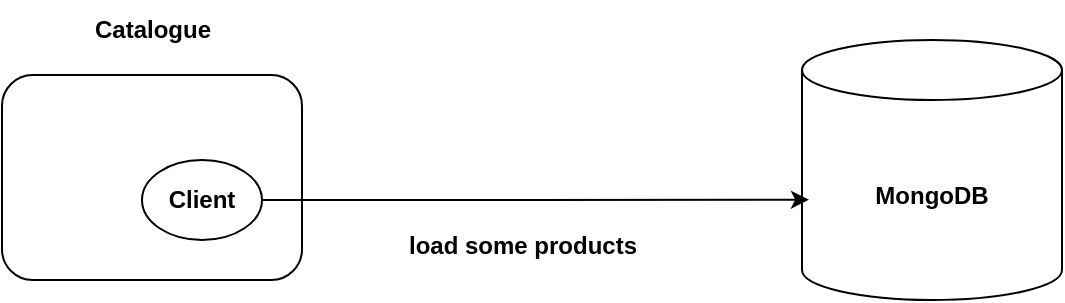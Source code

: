 <mxfile version="26.3.0">
  <diagram name="Page-1" id="lI6y6ywSlFywr66B6yDI">
    <mxGraphModel dx="1251" dy="660" grid="1" gridSize="10" guides="1" tooltips="1" connect="1" arrows="1" fold="1" page="1" pageScale="1" pageWidth="850" pageHeight="1100" math="0" shadow="0">
      <root>
        <mxCell id="0" />
        <mxCell id="1" parent="0" />
        <mxCell id="0Tx2e12hfTJ4ee2PvemT-1" value="&lt;b&gt;MongoDB&lt;/b&gt;" style="shape=cylinder3;whiteSpace=wrap;html=1;boundedLbl=1;backgroundOutline=1;size=15;" vertex="1" parent="1">
          <mxGeometry x="600" y="160" width="130" height="130" as="geometry" />
        </mxCell>
        <mxCell id="0Tx2e12hfTJ4ee2PvemT-2" value="" style="rounded=1;whiteSpace=wrap;html=1;" vertex="1" parent="1">
          <mxGeometry x="200" y="177.5" width="150" height="102.5" as="geometry" />
        </mxCell>
        <mxCell id="0Tx2e12hfTJ4ee2PvemT-3" value="&lt;b&gt;Catalogue&lt;/b&gt;" style="text;html=1;align=center;verticalAlign=middle;resizable=0;points=[];autosize=1;strokeColor=none;fillColor=none;" vertex="1" parent="1">
          <mxGeometry x="235" y="140" width="80" height="30" as="geometry" />
        </mxCell>
        <mxCell id="0Tx2e12hfTJ4ee2PvemT-4" value="&lt;b&gt;Client&lt;/b&gt;" style="ellipse;whiteSpace=wrap;html=1;" vertex="1" parent="1">
          <mxGeometry x="270" y="220" width="60" height="40" as="geometry" />
        </mxCell>
        <mxCell id="0Tx2e12hfTJ4ee2PvemT-5" style="edgeStyle=orthogonalEdgeStyle;rounded=0;orthogonalLoop=1;jettySize=auto;html=1;entryX=0.027;entryY=0.614;entryDx=0;entryDy=0;entryPerimeter=0;" edge="1" parent="1" source="0Tx2e12hfTJ4ee2PvemT-4" target="0Tx2e12hfTJ4ee2PvemT-1">
          <mxGeometry relative="1" as="geometry" />
        </mxCell>
        <mxCell id="0Tx2e12hfTJ4ee2PvemT-6" value="&lt;b&gt;load some products&lt;/b&gt;" style="text;html=1;align=center;verticalAlign=middle;resizable=0;points=[];autosize=1;strokeColor=none;fillColor=none;" vertex="1" parent="1">
          <mxGeometry x="390" y="248" width="140" height="30" as="geometry" />
        </mxCell>
      </root>
    </mxGraphModel>
  </diagram>
</mxfile>
